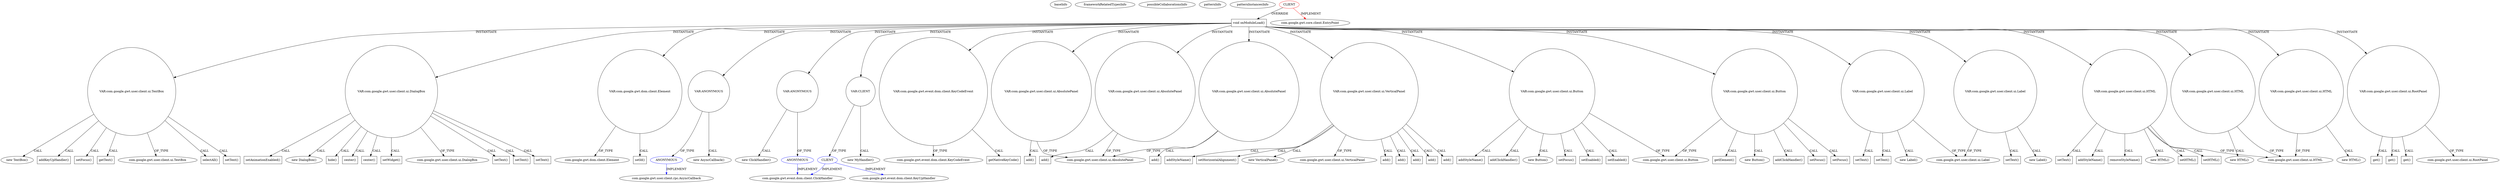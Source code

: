 digraph {
baseInfo[graphId=230,category="pattern",isAnonymous=false,possibleRelation=true]
frameworkRelatedTypesInfo[0="com.google.gwt.core.client.EntryPoint"]
possibleCollaborationsInfo[0="230~INSTANTIATION-OVERRIDING_METHOD_DECLARATION-~com.google.gwt.core.client.EntryPoint ~com.google.gwt.event.dom.client.ClickHandler ~false~true",1="230~INSTANTIATION-OVERRIDING_METHOD_DECLARATION-~com.google.gwt.core.client.EntryPoint ~com.google.gwt.user.client.rpc.AsyncCallback ~false~true",2="230~INSTANTIATION-OVERRIDING_METHOD_DECLARATION-~com.google.gwt.core.client.EntryPoint ~com.google.gwt.event.dom.client.KeyUpHandler com.google.gwt.event.dom.client.ClickHandler ~false~false"]
patternInfo[frequency=4.0,patternRootClient=0]
patternInstancesInfo[0="lferna-Padel~/lferna-Padel/Padel-master/src/padel/client/Padel.java~Padel~3621",1="marchold-BandRidesServer~/marchold-BandRidesServer/BandRidesServer-master/Band-Rides-Server/src/com/catglo/bandridesserver/client/Band_Rides_Server.java~Band_Rides_Server~3705",2="hershal-supertictactoe~/hershal-supertictactoe/supertictactoe-master/src/com/supertictactoe/supertictactoe/client/SuperTicTacToe.java~SuperTicTacToe~1407",3="bobvash-Resolution-Tracker~/bobvash-Resolution-Tracker/Resolution-Tracker-master/ResolutionTracker/src/com/bobvash/resolutiontracker/client/ResolutionTracker.java~ResolutionTracker~863"]
6[label="new TextBox()",vertexType="CONSTRUCTOR_CALL",isFrameworkType=false]
7[label="VAR:com.google.gwt.user.client.ui.TextBox",vertexType="VARIABLE_EXPRESION",isFrameworkType=false,shape=circle]
141[label="addKeyUpHandler()",vertexType="INSIDE_CALL",isFrameworkType=false,shape=box]
33[label="setFocus()",vertexType="INSIDE_CALL",isFrameworkType=false,shape=box]
100[label="getText()",vertexType="INSIDE_CALL",isFrameworkType=false,shape=box]
8[label="com.google.gwt.user.client.ui.TextBox",vertexType="FRAMEWORK_CLASS_TYPE",isFrameworkType=false]
35[label="selectAll()",vertexType="INSIDE_CALL",isFrameworkType=false,shape=box]
2[label="void onModuleLoad()",vertexType="OVERRIDING_METHOD_DECLARATION",isFrameworkType=false,shape=box]
37[label="VAR:com.google.gwt.user.client.ui.DialogBox",vertexType="VARIABLE_EXPRESION",isFrameworkType=false,shape=circle]
46[label="VAR:com.google.gwt.dom.client.Element",vertexType="VARIABLE_EXPRESION",isFrameworkType=false,shape=circle]
120[label="center()",vertexType="INSIDE_CALL",isFrameworkType=false,shape=box]
130[label="center()",vertexType="INSIDE_CALL",isFrameworkType=false,shape=box]
0[label="CLIENT",vertexType="ROOT_CLIENT_CLASS_DECLARATION",isFrameworkType=false,color=red]
85[label="VAR:ANONYMOUS",vertexType="VARIABLE_EXPRESION",isFrameworkType=false,shape=circle]
86[label="ANONYMOUS",vertexType="REFERENCE_ANONYMOUS_DECLARATION",isFrameworkType=false,color=blue]
1[label="com.google.gwt.core.client.EntryPoint",vertexType="FRAMEWORK_INTERFACE_TYPE",isFrameworkType=false]
110[label="VAR:ANONYMOUS",vertexType="VARIABLE_EXPRESION",isFrameworkType=false,shape=circle]
111[label="ANONYMOUS",vertexType="REFERENCE_ANONYMOUS_DECLARATION",isFrameworkType=false,color=blue]
81[label="setWidget()",vertexType="INSIDE_CALL",isFrameworkType=false,shape=box]
134[label="VAR:CLIENT",vertexType="VARIABLE_EXPRESION",isFrameworkType=false,shape=circle]
94[label="VAR:com.google.gwt.event.dom.client.KeyCodeEvent",vertexType="VARIABLE_EXPRESION",isFrameworkType=false,shape=circle]
38[label="com.google.gwt.user.client.ui.DialogBox",vertexType="FRAMEWORK_CLASS_TYPE",isFrameworkType=false]
87[label="com.google.gwt.event.dom.client.ClickHandler",vertexType="FRAMEWORK_INTERFACE_TYPE",isFrameworkType=false]
40[label="setText()",vertexType="INSIDE_CALL",isFrameworkType=false,shape=box]
10[label="setText()",vertexType="INSIDE_CALL",isFrameworkType=false,shape=box]
114[label="setText()",vertexType="INSIDE_CALL",isFrameworkType=false,shape=box]
124[label="setText()",vertexType="INSIDE_CALL",isFrameworkType=false,shape=box]
133[label="new MyHandler()",vertexType="CONSTRUCTOR_CALL",isFrameworkType=false]
42[label="setAnimationEnabled()",vertexType="INSIDE_CALL",isFrameworkType=false,shape=box]
22[label="VAR:com.google.gwt.user.client.ui.AbsolutePanel",vertexType="VARIABLE_EXPRESION",isFrameworkType=false,shape=circle]
23[label="add()",vertexType="INSIDE_CALL",isFrameworkType=false,shape=box]
18[label="com.google.gwt.user.client.ui.AbsolutePanel",vertexType="FRAMEWORK_CLASS_TYPE",isFrameworkType=false]
16[label="VAR:com.google.gwt.user.client.ui.AbsolutePanel",vertexType="VARIABLE_EXPRESION",isFrameworkType=false,shape=circle]
17[label="add()",vertexType="INSIDE_CALL",isFrameworkType=false,shape=box]
58[label="VAR:com.google.gwt.user.client.ui.VerticalPanel",vertexType="VARIABLE_EXPRESION",isFrameworkType=false,shape=circle]
70[label="add()",vertexType="INSIDE_CALL",isFrameworkType=false,shape=box]
63[label="add()",vertexType="INSIDE_CALL",isFrameworkType=false,shape=box]
79[label="add()",vertexType="INSIDE_CALL",isFrameworkType=false,shape=box]
68[label="add()",vertexType="INSIDE_CALL",isFrameworkType=false,shape=box]
75[label="add()",vertexType="INSIDE_CALL",isFrameworkType=false,shape=box]
61[label="addStyleName()",vertexType="INSIDE_CALL",isFrameworkType=false,shape=box]
77[label="setHorizontalAlignment()",vertexType="INSIDE_CALL",isFrameworkType=false,shape=box]
27[label="VAR:com.google.gwt.user.client.ui.AbsolutePanel",vertexType="VARIABLE_EXPRESION",isFrameworkType=false,shape=circle]
28[label="add()",vertexType="INSIDE_CALL",isFrameworkType=false,shape=box]
84[label="new ClickHandler()",vertexType="CONSTRUCTOR_CALL",isFrameworkType=false]
4[label="VAR:com.google.gwt.user.client.ui.Button",vertexType="VARIABLE_EXPRESION",isFrameworkType=false,shape=circle]
15[label="addStyleName()",vertexType="INSIDE_CALL",isFrameworkType=false,shape=box]
139[label="addClickHandler()",vertexType="INSIDE_CALL",isFrameworkType=false,shape=box]
44[label="VAR:com.google.gwt.user.client.ui.Button",vertexType="VARIABLE_EXPRESION",isFrameworkType=false,shape=circle]
3[label="new Button()",vertexType="CONSTRUCTOR_CALL",isFrameworkType=false]
43[label="new Button()",vertexType="CONSTRUCTOR_CALL",isFrameworkType=false]
83[label="addClickHandler()",vertexType="INSIDE_CALL",isFrameworkType=false,shape=box]
109[label="new AsyncCallback()",vertexType="CONSTRUCTOR_CALL",isFrameworkType=false]
93[label="setFocus()",vertexType="INSIDE_CALL",isFrameworkType=false,shape=box]
132[label="setFocus()",vertexType="INSIDE_CALL",isFrameworkType=false,shape=box]
122[label="setFocus()",vertexType="INSIDE_CALL",isFrameworkType=false,shape=box]
57[label="new VerticalPanel()",vertexType="CONSTRUCTOR_CALL",isFrameworkType=false]
112[label="com.google.gwt.user.client.rpc.AsyncCallback",vertexType="FRAMEWORK_INTERFACE_TYPE",isFrameworkType=false]
12[label="VAR:com.google.gwt.user.client.ui.Label",vertexType="VARIABLE_EXPRESION",isFrameworkType=false,shape=circle]
11[label="new Label()",vertexType="CONSTRUCTOR_CALL",isFrameworkType=false]
102[label="setText()",vertexType="INSIDE_CALL",isFrameworkType=false,shape=box]
98[label="setText()",vertexType="INSIDE_CALL",isFrameworkType=false,shape=box]
13[label="com.google.gwt.user.client.ui.Label",vertexType="FRAMEWORK_CLASS_TYPE",isFrameworkType=false]
52[label="VAR:com.google.gwt.user.client.ui.Label",vertexType="VARIABLE_EXPRESION",isFrameworkType=false,shape=circle]
51[label="new Label()",vertexType="CONSTRUCTOR_CALL",isFrameworkType=false]
106[label="setText()",vertexType="INSIDE_CALL",isFrameworkType=false,shape=box]
59[label="com.google.gwt.user.client.ui.VerticalPanel",vertexType="FRAMEWORK_CLASS_TYPE",isFrameworkType=false]
47[label="setId()",vertexType="INSIDE_CALL",isFrameworkType=false,shape=box]
5[label="com.google.gwt.user.client.ui.Button",vertexType="FRAMEWORK_CLASS_TYPE",isFrameworkType=false]
55[label="VAR:com.google.gwt.user.client.ui.HTML",vertexType="VARIABLE_EXPRESION",isFrameworkType=false,shape=circle]
108[label="setText()",vertexType="INSIDE_CALL",isFrameworkType=false,shape=box]
116[label="addStyleName()",vertexType="INSIDE_CALL",isFrameworkType=false,shape=box]
126[label="removeStyleName()",vertexType="INSIDE_CALL",isFrameworkType=false,shape=box]
54[label="new HTML()",vertexType="CONSTRUCTOR_CALL",isFrameworkType=false]
56[label="com.google.gwt.user.client.ui.HTML",vertexType="FRAMEWORK_CLASS_TYPE",isFrameworkType=false]
118[label="setHTML()",vertexType="INSIDE_CALL",isFrameworkType=false,shape=box]
128[label="setHTML()",vertexType="INSIDE_CALL",isFrameworkType=false,shape=box]
65[label="VAR:com.google.gwt.user.client.ui.HTML",vertexType="VARIABLE_EXPRESION",isFrameworkType=false,shape=circle]
64[label="new HTML()",vertexType="CONSTRUCTOR_CALL",isFrameworkType=false]
72[label="VAR:com.google.gwt.user.client.ui.HTML",vertexType="VARIABLE_EXPRESION",isFrameworkType=false,shape=circle]
71[label="new HTML()",vertexType="CONSTRUCTOR_CALL",isFrameworkType=false]
91[label="setEnabled()",vertexType="INSIDE_CALL",isFrameworkType=false,shape=box]
36[label="new DialogBox()",vertexType="CONSTRUCTOR_CALL",isFrameworkType=false]
104[label="setEnabled()",vertexType="INSIDE_CALL",isFrameworkType=false,shape=box]
95[label="getNativeKeyCode()",vertexType="INSIDE_CALL",isFrameworkType=false,shape=box]
96[label="com.google.gwt.event.dom.client.KeyCodeEvent",vertexType="FRAMEWORK_CLASS_TYPE",isFrameworkType=false]
19[label="VAR:com.google.gwt.user.client.ui.RootPanel",vertexType="VARIABLE_EXPRESION",isFrameworkType=false,shape=circle]
21[label="com.google.gwt.user.client.ui.RootPanel",vertexType="FRAMEWORK_CLASS_TYPE",isFrameworkType=false]
31[label="get()",vertexType="INSIDE_CALL",isFrameworkType=false,shape=box]
26[label="get()",vertexType="INSIDE_CALL",isFrameworkType=false,shape=box]
20[label="get()",vertexType="INSIDE_CALL",isFrameworkType=false,shape=box]
50[label="getElement()",vertexType="INSIDE_CALL",isFrameworkType=false,shape=box]
135[label="CLIENT",vertexType="REFERENCE_CLIENT_CLASS_DECLARATION",isFrameworkType=false,color=blue]
137[label="com.google.gwt.event.dom.client.KeyUpHandler",vertexType="FRAMEWORK_INTERFACE_TYPE",isFrameworkType=false]
48[label="com.google.gwt.dom.client.Element",vertexType="FRAMEWORK_CLASS_TYPE",isFrameworkType=false]
89[label="hide()",vertexType="INSIDE_CALL",isFrameworkType=false,shape=box]
7->100[label="CALL"]
4->3[label="CALL"]
7->10[label="CALL"]
37->40[label="CALL"]
2->19[label="INSTANTIATE"]
37->36[label="CALL"]
2->44[label="INSTANTIATE"]
2->16[label="INSTANTIATE"]
7->35[label="CALL"]
52->106[label="CALL"]
110->109[label="CALL"]
2->72[label="INSTANTIATE"]
37->38[label="OF_TYPE"]
52->51[label="CALL"]
46->47[label="CALL"]
4->139[label="CALL"]
135->137[label="IMPLEMENT",color=blue]
37->130[label="CALL"]
65->56[label="OF_TYPE"]
2->37[label="INSTANTIATE"]
37->81[label="CALL"]
134->135[label="OF_TYPE"]
94->95[label="CALL"]
4->5[label="OF_TYPE"]
44->43[label="CALL"]
58->63[label="CALL"]
55->54[label="CALL"]
58->68[label="CALL"]
12->102[label="CALL"]
37->114[label="CALL"]
72->71[label="CALL"]
44->122[label="CALL"]
2->134[label="INSTANTIATE"]
12->98[label="CALL"]
2->110[label="INSTANTIATE"]
19->31[label="CALL"]
4->91[label="CALL"]
12->11[label="CALL"]
22->23[label="CALL"]
44->5[label="OF_TYPE"]
58->57[label="CALL"]
4->93[label="CALL"]
2->22[label="INSTANTIATE"]
2->46[label="INSTANTIATE"]
46->48[label="OF_TYPE"]
111->112[label="IMPLEMENT",color=blue]
7->6[label="CALL"]
7->33[label="CALL"]
58->77[label="CALL"]
2->12[label="INSTANTIATE"]
110->111[label="OF_TYPE"]
85->84[label="CALL"]
0->1[label="IMPLEMENT",color=red]
16->17[label="CALL"]
86->87[label="IMPLEMENT",color=blue]
58->59[label="OF_TYPE"]
58->79[label="CALL"]
2->52[label="INSTANTIATE"]
12->13[label="OF_TYPE"]
55->128[label="CALL"]
55->116[label="CALL"]
19->20[label="CALL"]
134->133[label="CALL"]
4->15[label="CALL"]
37->42[label="CALL"]
27->18[label="OF_TYPE"]
2->4[label="INSTANTIATE"]
55->108[label="CALL"]
7->8[label="OF_TYPE"]
16->18[label="OF_TYPE"]
2->65[label="INSTANTIATE"]
19->21[label="OF_TYPE"]
37->120[label="CALL"]
58->75[label="CALL"]
135->87[label="IMPLEMENT",color=blue]
19->26[label="CALL"]
52->13[label="OF_TYPE"]
58->70[label="CALL"]
55->56[label="OF_TYPE"]
44->50[label="CALL"]
37->124[label="CALL"]
55->118[label="CALL"]
22->18[label="OF_TYPE"]
2->7[label="INSTANTIATE"]
2->55[label="INSTANTIATE"]
0->2[label="OVERRIDE"]
7->141[label="CALL"]
85->86[label="OF_TYPE"]
27->28[label="CALL"]
2->27[label="INSTANTIATE"]
37->89[label="CALL"]
2->85[label="INSTANTIATE"]
72->56[label="OF_TYPE"]
2->58[label="INSTANTIATE"]
94->96[label="OF_TYPE"]
4->104[label="CALL"]
65->64[label="CALL"]
58->61[label="CALL"]
55->126[label="CALL"]
2->94[label="INSTANTIATE"]
44->83[label="CALL"]
44->132[label="CALL"]
}
